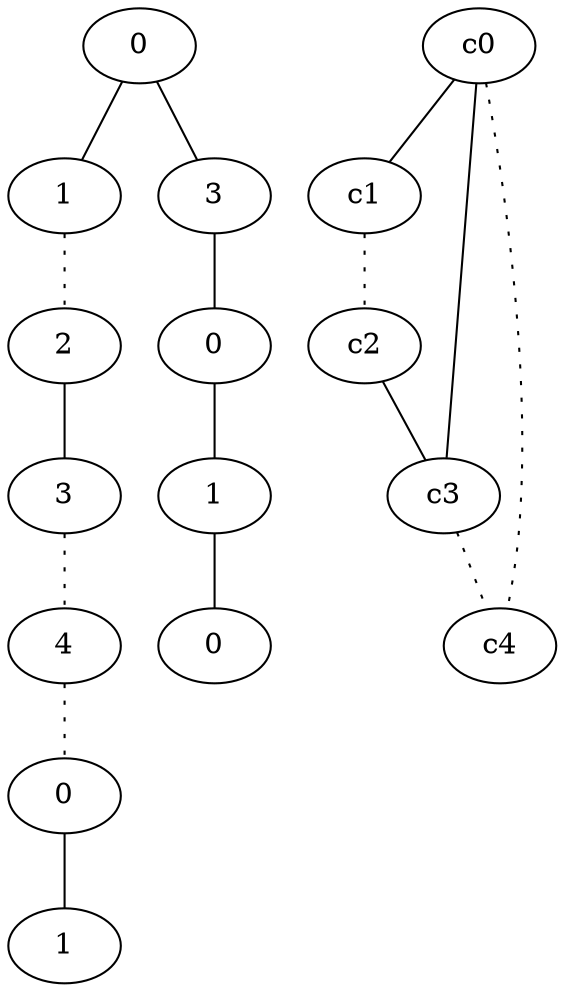 graph {
a0[label=0];
a1[label=1];
a2[label=2];
a3[label=3];
a4[label=4];
a5[label=0];
a6[label=1];
a7[label=3];
a8[label=0];
a9[label=1];
a10[label=0];
a0 -- a1;
a0 -- a7;
a1 -- a2 [style=dotted];
a2 -- a3;
a3 -- a4 [style=dotted];
a4 -- a5 [style=dotted];
a5 -- a6;
a7 -- a8;
a8 -- a9;
a9 -- a10;
c0 -- c1;
c0 -- c3;
c0 -- c4 [style=dotted];
c1 -- c2 [style=dotted];
c2 -- c3;
c3 -- c4 [style=dotted];
}
